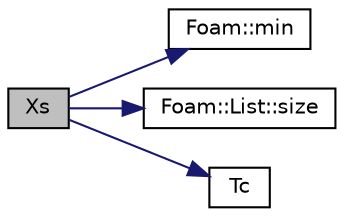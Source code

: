 digraph "Xs"
{
  bgcolor="transparent";
  edge [fontname="Helvetica",fontsize="10",labelfontname="Helvetica",labelfontsize="10"];
  node [fontname="Helvetica",fontsize="10",shape=record];
  rankdir="LR";
  Node792 [label="Xs",height=0.2,width=0.4,color="black", fillcolor="grey75", style="filled", fontcolor="black"];
  Node792 -> Node793 [color="midnightblue",fontsize="10",style="solid",fontname="Helvetica"];
  Node793 [label="Foam::min",height=0.2,width=0.4,color="black",URL="$a21851.html#a253e112ad2d56d96230ff39ea7f442dc"];
  Node792 -> Node794 [color="midnightblue",fontsize="10",style="solid",fontname="Helvetica"];
  Node794 [label="Foam::List::size",height=0.2,width=0.4,color="black",URL="$a26833.html#a8a5f6fa29bd4b500caf186f60245b384",tooltip="Override size to be inconsistent with allocated storage. "];
  Node792 -> Node795 [color="midnightblue",fontsize="10",style="solid",fontname="Helvetica"];
  Node795 [label="Tc",height=0.2,width=0.4,color="black",URL="$a31177.html#a9b1dc94279d851c3a22b7e0db3af350b",tooltip="Calculate the critical temperature of mixture. "];
}
